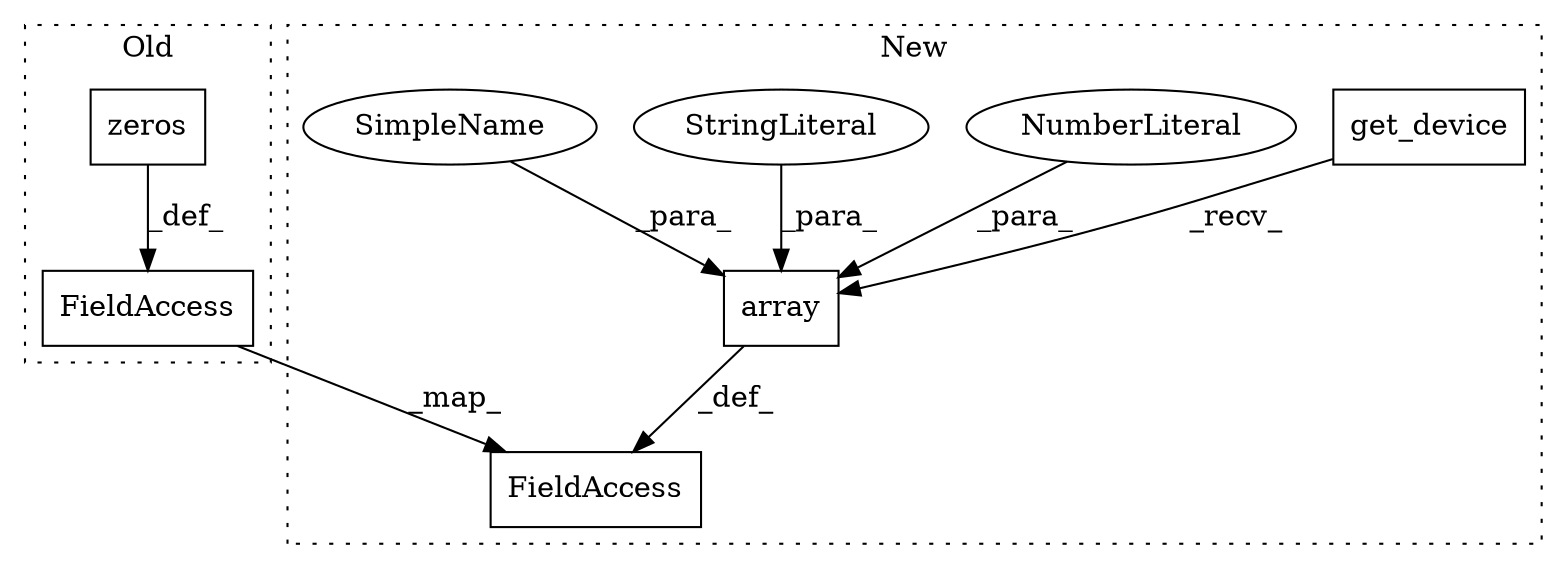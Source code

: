 digraph G {
subgraph cluster0 {
1 [label="zeros" a="32" s="1115,1133" l="6,1" shape="box"];
6 [label="FieldAccess" a="22" s="1088" l="20" shape="box"];
label = "Old";
style="dotted";
}
subgraph cluster1 {
2 [label="get_device" a="32" s="1178" l="12" shape="box"];
3 [label="array" a="32" s="1191,1234" l="6,1" shape="box"];
4 [label="NumberLiteral" a="34" s="1222" l="1" shape="ellipse"];
5 [label="FieldAccess" a="22" s="1157" l="20" shape="box"];
7 [label="StringLiteral" a="45" s="1202" l="17" shape="ellipse"];
8 [label="SimpleName" a="42" s="1197" l="4" shape="ellipse"];
label = "New";
style="dotted";
}
1 -> 6 [label="_def_"];
2 -> 3 [label="_recv_"];
3 -> 5 [label="_def_"];
4 -> 3 [label="_para_"];
6 -> 5 [label="_map_"];
7 -> 3 [label="_para_"];
8 -> 3 [label="_para_"];
}